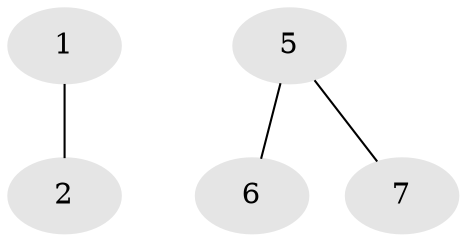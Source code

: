 // Generated by graph-tools (version 1.1) at 2025/46/02/15/25 05:46:28]
// undirected, 5 vertices, 3 edges
graph export_dot {
graph [start="1"]
  node [color=gray90,style=filled];
  1 [super="+3+4"];
  2 [super="+8+10+18"];
  5 [super="+4"];
  6 [super="+9+11+14"];
  7 [super="+15+16"];
  1 -- 2;
  5 -- 6;
  5 -- 7;
}
